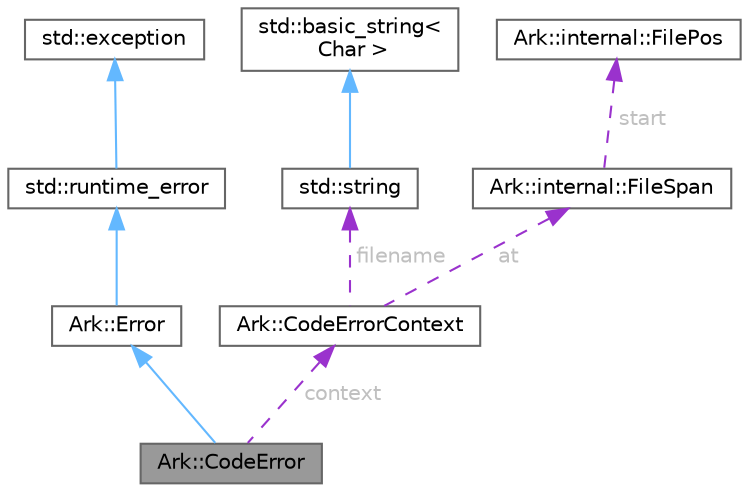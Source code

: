 digraph "Ark::CodeError"
{
 // INTERACTIVE_SVG=YES
 // LATEX_PDF_SIZE
  bgcolor="transparent";
  edge [fontname=Helvetica,fontsize=10,labelfontname=Helvetica,labelfontsize=10];
  node [fontname=Helvetica,fontsize=10,shape=box,height=0.2,width=0.4];
  Node1 [id="Node000001",label="Ark::CodeError",height=0.2,width=0.4,color="gray40", fillcolor="grey60", style="filled", fontcolor="black",tooltip="CodeError thrown by the compiler (parser, macro processor, optimizer, and compiler itself)"];
  Node2 -> Node1 [id="edge1_Node000001_Node000002",dir="back",color="steelblue1",style="solid",tooltip=" "];
  Node2 [id="Node000002",label="Ark::Error",height=0.2,width=0.4,color="gray40", fillcolor="white", style="filled",URL="$d6/d43/classArk_1_1Error.html",tooltip=" "];
  Node3 -> Node2 [id="edge2_Node000002_Node000003",dir="back",color="steelblue1",style="solid",tooltip=" "];
  Node3 [id="Node000003",label="std::runtime_error",height=0.2,width=0.4,color="gray40", fillcolor="white", style="filled",tooltip=" "];
  Node4 -> Node3 [id="edge3_Node000003_Node000004",dir="back",color="steelblue1",style="solid",tooltip=" "];
  Node4 [id="Node000004",label="std::exception",height=0.2,width=0.4,color="gray40", fillcolor="white", style="filled",tooltip=" "];
  Node5 -> Node1 [id="edge4_Node000001_Node000005",dir="back",color="darkorchid3",style="dashed",tooltip=" ",label=" context",fontcolor="grey" ];
  Node5 [id="Node000005",label="Ark::CodeErrorContext",height=0.2,width=0.4,color="gray40", fillcolor="white", style="filled",URL="$db/d27/structArk_1_1CodeErrorContext.html",tooltip=" "];
  Node6 -> Node5 [id="edge5_Node000005_Node000006",dir="back",color="darkorchid3",style="dashed",tooltip=" ",label=" filename",fontcolor="grey" ];
  Node6 [id="Node000006",label="std::string",height=0.2,width=0.4,color="gray40", fillcolor="white", style="filled",tooltip=" "];
  Node7 -> Node6 [id="edge6_Node000006_Node000007",dir="back",color="steelblue1",style="solid",tooltip=" "];
  Node7 [id="Node000007",label="std::basic_string\<\l Char \>",height=0.2,width=0.4,color="gray40", fillcolor="white", style="filled",tooltip=" "];
  Node8 -> Node5 [id="edge7_Node000005_Node000008",dir="back",color="darkorchid3",style="dashed",tooltip=" ",label=" at",fontcolor="grey" ];
  Node8 [id="Node000008",label="Ark::internal::FileSpan",height=0.2,width=0.4,color="gray40", fillcolor="white", style="filled",URL="$dc/dda/structArk_1_1internal_1_1FileSpan.html",tooltip="Describes a span for a node/atom in a file, its start position and end position."];
  Node9 -> Node8 [id="edge8_Node000008_Node000009",dir="back",color="darkorchid3",style="dashed",tooltip=" ",label=" start",fontcolor="grey" ];
  Node9 [id="Node000009",label="Ark::internal::FilePos",height=0.2,width=0.4,color="gray40", fillcolor="white", style="filled",URL="$d7/df6/structArk_1_1internal_1_1FilePos.html",tooltip=" "];
}
